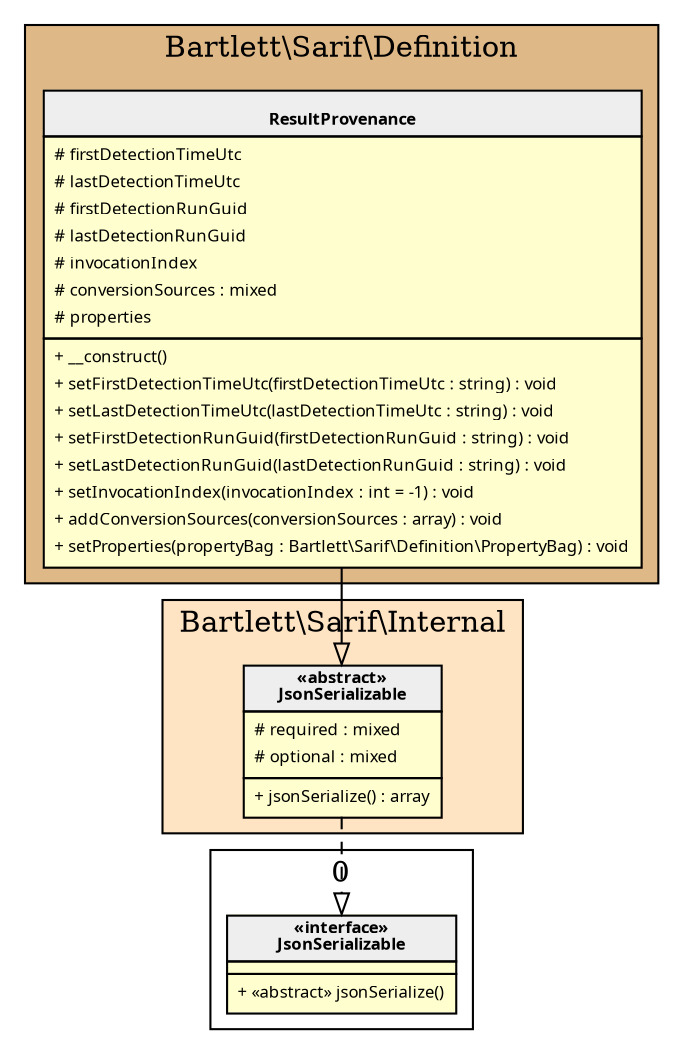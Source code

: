 digraph {
  graph [name="G" overlap="false" rankdir="TB" bgcolor="transparent"]
  node [fontname="Verdana" fontsize=8 shape="none" margin=0 fillcolor="#FEFECE" style="filled"]
  edge [fontname="Verdana" fontsize=8]
  subgraph cluster_0 {
    graph [bgcolor="BurlyWood"]
    label = "Bartlett\\Sarif\\Definition"
    "Bartlett\\Sarif\\Definition\\ResultProvenance" [shape="none" label=<
<table cellspacing="0" border="0" cellborder="1">
    <tr><td bgcolor="#eeeeee"><b><br/>ResultProvenance</b></td></tr>
    <tr><td><table border="0" cellspacing="0" cellpadding="2">
    <tr><td align="left"># firstDetectionTimeUtc</td></tr>
    <tr><td align="left"># lastDetectionTimeUtc</td></tr>
    <tr><td align="left"># firstDetectionRunGuid</td></tr>
    <tr><td align="left"># lastDetectionRunGuid</td></tr>
    <tr><td align="left"># invocationIndex</td></tr>
    <tr><td align="left"># conversionSources : mixed</td></tr>
    <tr><td align="left"># properties</td></tr>
</table></td></tr>
    <tr><td><table border="0" cellspacing="0" cellpadding="2">
    <tr><td align="left">+ __construct()</td></tr>
    <tr><td align="left">+ setFirstDetectionTimeUtc(firstDetectionTimeUtc : string) : void</td></tr>
    <tr><td align="left">+ setLastDetectionTimeUtc(lastDetectionTimeUtc : string) : void</td></tr>
    <tr><td align="left">+ setFirstDetectionRunGuid(firstDetectionRunGuid : string) : void</td></tr>
    <tr><td align="left">+ setLastDetectionRunGuid(lastDetectionRunGuid : string) : void</td></tr>
    <tr><td align="left">+ setInvocationIndex(invocationIndex : int = -1) : void</td></tr>
    <tr><td align="left">+ addConversionSources(conversionSources : array) : void</td></tr>
    <tr><td align="left">+ setProperties(propertyBag : Bartlett\\Sarif\\Definition\\PropertyBag) : void</td></tr>
</table></td></tr>
</table>>]
  }
  subgraph cluster_1 {
    graph [bgcolor="Bisque"]
    label = "Bartlett\\Sarif\\Internal"
    "Bartlett\\Sarif\\Internal\\JsonSerializable" [shape="none" label=<
<table cellspacing="0" border="0" cellborder="1">
    <tr><td bgcolor="#eeeeee"><b>«abstract»<br/>JsonSerializable</b></td></tr>
    <tr><td><table border="0" cellspacing="0" cellpadding="2">
    <tr><td align="left"># required : mixed</td></tr>
    <tr><td align="left"># optional : mixed</td></tr>
</table></td></tr>
    <tr><td><table border="0" cellspacing="0" cellpadding="2">
    <tr><td align="left">+ jsonSerialize() : array</td></tr>
</table></td></tr>
</table>>]
  }
  subgraph cluster_2 {
    label = 0
    "JsonSerializable" [shape="none" label=<
<table cellspacing="0" border="0" cellborder="1">
    <tr><td bgcolor="#eeeeee"><b>«interface»<br/>JsonSerializable</b></td></tr>
    <tr><td></td></tr>
    <tr><td><table border="0" cellspacing="0" cellpadding="2">
    <tr><td align="left">+ «abstract» jsonSerialize()</td></tr>
</table></td></tr>
</table>>]
  }
  "Bartlett\\Sarif\\Internal\\JsonSerializable" -> "JsonSerializable" [arrowhead="empty" style="dashed"]
  "Bartlett\\Sarif\\Definition\\ResultProvenance" -> "Bartlett\\Sarif\\Internal\\JsonSerializable" [arrowhead="empty" style="filled"]
}
